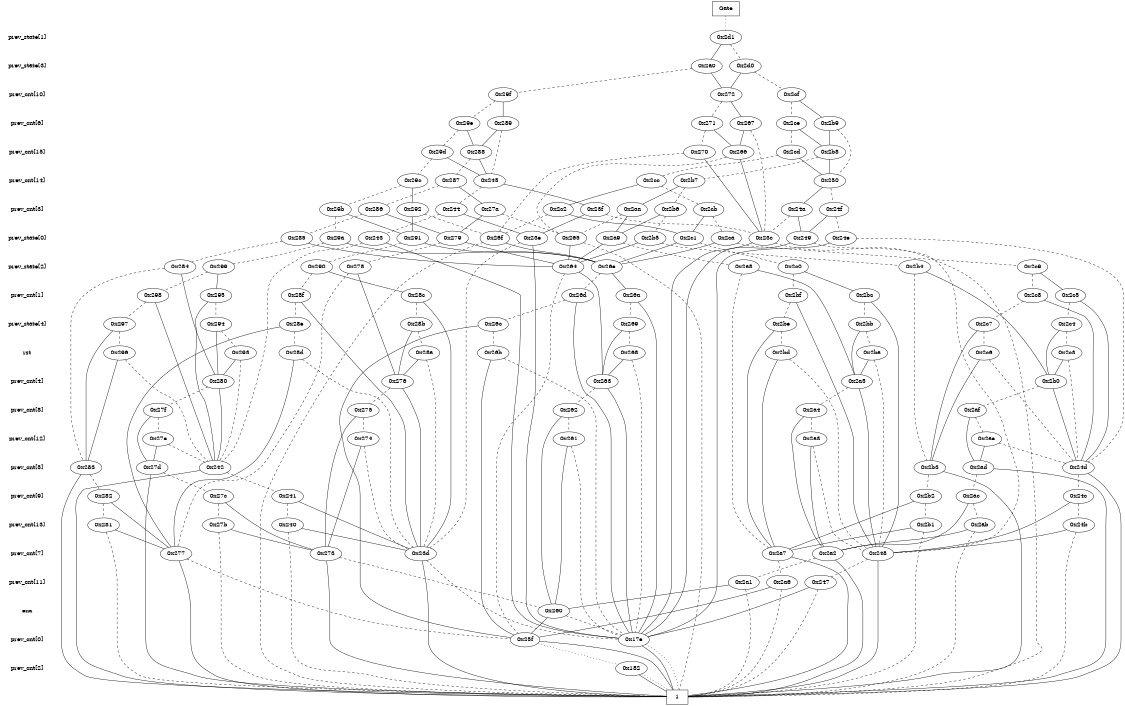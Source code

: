 digraph "DD" {
size = "7.5,10"
center = true;
edge [dir = none];
{ node [shape = plaintext];
  edge [style = invis];
  "CONST NODES" [style = invis];
" prev_state[1] " -> " prev_state[3] " -> " prev_cnt[10] " -> " prev_cnt[6] " -> " prev_cnt[15] " -> " prev_cnt[14] " -> " prev_cnt[3] " -> " prev_state[0] " -> " prev_state[2] " -> " prev_cnt[1] " -> " prev_state[4] " -> " rst " -> " prev_cnt[4] " -> " prev_cnt[8] " -> " prev_cnt[12] " -> " prev_cnt[5] " -> " prev_cnt[9] " -> " prev_cnt[13] " -> " prev_cnt[7] " -> " prev_cnt[11] " -> " ena " -> " prev_cnt[0] " -> " prev_cnt[2] " -> "CONST NODES"; 
}
{ rank = same; node [shape = box]; edge [style = invis];
"  Gate  "; }
{ rank = same; " prev_state[1] ";
"0x2d1";
}
{ rank = same; " prev_state[3] ";
"0x2d0";
"0x2a0";
}
{ rank = same; " prev_cnt[10] ";
"0x29f";
"0x272";
"0x2cf";
}
{ rank = same; " prev_cnt[6] ";
"0x289";
"0x271";
"0x2ce";
"0x2b9";
"0x267";
"0x29e";
}
{ rank = same; " prev_cnt[15] ";
"0x29d";
"0x2cd";
"0x270";
"0x288";
"0x2b8";
"0x266";
}
{ rank = same; " prev_cnt[14] ";
"0x287";
"0x250";
"0x245";
"0x2cc";
"0x2b7";
"0x29c";
}
{ rank = same; " prev_cnt[3] ";
"0x24a";
"0x2b6";
"0x29b";
"0x27a";
"0x286";
"0x23f";
"0x2aa";
"0x24f";
"0x244";
"0x2cb";
"0x292";
"0x2c2";
}
{ rank = same; " prev_state[0] ";
"0x2a9";
"0x2ca";
"0x23e";
"0x243";
"0x291";
"0x265";
"0x26f";
"0x2b5";
"0x249";
"0x279";
"0x29a";
"0x24e";
"0x23c";
"0x2c1";
"0x285";
}
{ rank = same; " prev_state[2] ";
"0x299";
"0x26e";
"0x264";
"0x290";
"0x278";
"0x2b4";
"0x2a8";
"0x2c9";
"0x284";
"0x2c0";
}
{ rank = same; " prev_cnt[1] ";
"0x295";
"0x2c5";
"0x298";
"0x2c8";
"0x26a";
"0x28c";
"0x2bc";
"0x26d";
"0x28f";
"0x2bf";
}
{ rank = same; " prev_state[4] ";
"0x297";
"0x2c4";
"0x28b";
"0x2bb";
"0x2be";
"0x294";
"0x269";
"0x26c";
"0x2c7";
"0x28e";
}
{ rank = same; " rst ";
"0x26b";
"0x268";
"0x28d";
"0x2c3";
"0x296";
"0x2ba";
"0x2bd";
"0x28a";
"0x2c6";
"0x293";
}
{ rank = same; " prev_cnt[4] ";
"0x263";
"0x280";
"0x2b0";
"0x276";
"0x2a5";
}
{ rank = same; " prev_cnt[8] ";
"0x2a4";
"0x27f";
"0x262";
"0x2af";
"0x275";
}
{ rank = same; " prev_cnt[12] ";
"0x2a3";
"0x274";
"0x27e";
"0x261";
"0x2ae";
}
{ rank = same; " prev_cnt[5] ";
"0x27d";
"0x242";
"0x283";
"0x24d";
"0x2ad";
"0x2b3";
}
{ rank = same; " prev_cnt[9] ";
"0x24c";
"0x27c";
"0x241";
"0x2ac";
"0x282";
"0x2b2";
}
{ rank = same; " prev_cnt[13] ";
"0x24b";
"0x2ab";
"0x240";
"0x27b";
"0x281";
"0x2b1";
}
{ rank = same; " prev_cnt[7] ";
"0x277";
"0x273";
"0x2a2";
"0x248";
"0x2a7";
"0x23d";
}
{ rank = same; " prev_cnt[11] ";
"0x2a1";
"0x247";
"0x2a6";
}
{ rank = same; " ena ";
"0x260";
}
{ rank = same; " prev_cnt[0] ";
"0x25f";
"0x17e";
}
{ rank = same; " prev_cnt[2] ";
"0x182";
}
{ rank = same; "CONST NODES";
{ node [shape = box]; "0x156";
}
}
"  Gate  " -> "0x2d1" [style = dotted];
"0x2d1" -> "0x2a0";
"0x2d1" -> "0x2d0" [style = dashed];
"0x2d0" -> "0x272";
"0x2d0" -> "0x2cf" [style = dashed];
"0x2a0" -> "0x272";
"0x2a0" -> "0x29f" [style = dashed];
"0x29f" -> "0x289";
"0x29f" -> "0x29e" [style = dashed];
"0x272" -> "0x267";
"0x272" -> "0x271" [style = dashed];
"0x2cf" -> "0x2b9";
"0x2cf" -> "0x2ce" [style = dashed];
"0x289" -> "0x288";
"0x289" -> "0x245" [style = dashed];
"0x271" -> "0x266";
"0x271" -> "0x270" [style = dashed];
"0x2ce" -> "0x2b8";
"0x2ce" -> "0x2cd" [style = dashed];
"0x2b9" -> "0x2b8";
"0x2b9" -> "0x250" [style = dashed];
"0x267" -> "0x266";
"0x267" -> "0x23c" [style = dashed];
"0x29e" -> "0x288";
"0x29e" -> "0x29d" [style = dashed];
"0x29d" -> "0x245";
"0x29d" -> "0x29c" [style = dashed];
"0x2cd" -> "0x250";
"0x2cd" -> "0x2cc" [style = dashed];
"0x270" -> "0x23c";
"0x270" -> "0x26f" [style = dashed];
"0x288" -> "0x245";
"0x288" -> "0x287" [style = dashed];
"0x2b8" -> "0x250";
"0x2b8" -> "0x2b7" [style = dashed];
"0x266" -> "0x23c";
"0x266" -> "0x265" [style = dashed];
"0x287" -> "0x27a";
"0x287" -> "0x286" [style = dashed];
"0x250" -> "0x24a";
"0x250" -> "0x24f" [style = dashed];
"0x245" -> "0x23f";
"0x245" -> "0x244" [style = dashed];
"0x2cc" -> "0x2c2";
"0x2cc" -> "0x2cb" [style = dashed];
"0x2b7" -> "0x2aa";
"0x2b7" -> "0x2b6" [style = dashed];
"0x29c" -> "0x292";
"0x29c" -> "0x29b" [style = dashed];
"0x24a" -> "0x249";
"0x24a" -> "0x23c" [style = dashed];
"0x2b6" -> "0x2a9";
"0x2b6" -> "0x2b5" [style = dashed];
"0x29b" -> "0x291";
"0x29b" -> "0x29a" [style = dashed];
"0x27a" -> "0x279";
"0x27a" -> "0x265" [style = dashed];
"0x286" -> "0x279";
"0x286" -> "0x285" [style = dashed];
"0x23f" -> "0x23e";
"0x23f" -> "0x23c" [style = dashed];
"0x2aa" -> "0x2a9";
"0x2aa" -> "0x265" [style = dashed];
"0x24f" -> "0x249";
"0x24f" -> "0x24e" [style = dashed];
"0x244" -> "0x23e";
"0x244" -> "0x243" [style = dashed];
"0x2cb" -> "0x2c1";
"0x2cb" -> "0x2ca" [style = dashed];
"0x292" -> "0x291";
"0x292" -> "0x26f" [style = dashed];
"0x2c2" -> "0x2c1";
"0x2c2" -> "0x26f" [style = dashed];
"0x2a9" -> "0x264";
"0x2a9" -> "0x2a8" [style = dashed];
"0x2ca" -> "0x26e";
"0x2ca" -> "0x2c9" [style = dashed];
"0x23e" -> "0x17e";
"0x23e" -> "0x23d" [style = dashed];
"0x243" -> "0x17e";
"0x243" -> "0x242" [style = dashed];
"0x291" -> "0x26e";
"0x291" -> "0x290" [style = dashed];
"0x265" -> "0x264";
"0x265" -> "0x156" [style = dashed];
"0x26f" -> "0x26e";
"0x26f" -> "0x156" [style = dashed];
"0x2b5" -> "0x264";
"0x2b5" -> "0x2b4" [style = dashed];
"0x249" -> "0x17e";
"0x249" -> "0x248" [style = dashed];
"0x279" -> "0x264";
"0x279" -> "0x278" [style = dashed];
"0x29a" -> "0x26e";
"0x29a" -> "0x299" [style = dashed];
"0x24e" -> "0x17e";
"0x24e" -> "0x24d" [style = dashed];
"0x23c" -> "0x17e";
"0x23c" -> "0x156" [style = dashed];
"0x2c1" -> "0x26e";
"0x2c1" -> "0x2c0" [style = dashed];
"0x285" -> "0x264";
"0x285" -> "0x284" [style = dashed];
"0x299" -> "0x295";
"0x299" -> "0x298" [style = dashed];
"0x26e" -> "0x26a";
"0x26e" -> "0x26d" [style = dashed];
"0x264" -> "0x263";
"0x264" -> "0x25f" [style = dashed];
"0x290" -> "0x28c";
"0x290" -> "0x28f" [style = dashed];
"0x278" -> "0x276";
"0x278" -> "0x277" [style = dashed];
"0x2b4" -> "0x2b0";
"0x2b4" -> "0x2b3" [style = dashed];
"0x2a8" -> "0x2a5";
"0x2a8" -> "0x2a7" [style = dashed];
"0x2c9" -> "0x2c5";
"0x2c9" -> "0x2c8" [style = dashed];
"0x284" -> "0x280";
"0x284" -> "0x283" [style = dashed];
"0x2c0" -> "0x2bc";
"0x2c0" -> "0x2bf" [style = dashed];
"0x295" -> "0x242";
"0x295" -> "0x294" [style = dashed];
"0x2c5" -> "0x24d";
"0x2c5" -> "0x2c4" [style = dashed];
"0x298" -> "0x242";
"0x298" -> "0x297" [style = dashed];
"0x2c8" -> "0x24d";
"0x2c8" -> "0x2c7" [style = dashed];
"0x26a" -> "0x17e";
"0x26a" -> "0x269" [style = dashed];
"0x28c" -> "0x23d";
"0x28c" -> "0x28b" [style = dashed];
"0x2bc" -> "0x248";
"0x2bc" -> "0x2bb" [style = dashed];
"0x26d" -> "0x17e";
"0x26d" -> "0x26c" [style = dashed];
"0x28f" -> "0x23d";
"0x28f" -> "0x28e" [style = dashed];
"0x2bf" -> "0x248";
"0x2bf" -> "0x2be" [style = dashed];
"0x297" -> "0x283";
"0x297" -> "0x296" [style = dashed];
"0x2c4" -> "0x2b0";
"0x2c4" -> "0x2c3" [style = dashed];
"0x28b" -> "0x276";
"0x28b" -> "0x28a" [style = dashed];
"0x2bb" -> "0x2a5";
"0x2bb" -> "0x2ba" [style = dashed];
"0x2be" -> "0x2a7";
"0x2be" -> "0x2bd" [style = dashed];
"0x294" -> "0x280";
"0x294" -> "0x293" [style = dashed];
"0x269" -> "0x263";
"0x269" -> "0x268" [style = dashed];
"0x26c" -> "0x25f";
"0x26c" -> "0x26b" [style = dashed];
"0x2c7" -> "0x2b3";
"0x2c7" -> "0x2c6" [style = dashed];
"0x28e" -> "0x277";
"0x28e" -> "0x28d" [style = dashed];
"0x26b" -> "0x25f";
"0x26b" -> "0x17e" [style = dashed];
"0x268" -> "0x263";
"0x268" -> "0x17e" [style = dashed];
"0x28d" -> "0x277";
"0x28d" -> "0x23d" [style = dashed];
"0x2c3" -> "0x2b0";
"0x2c3" -> "0x24d" [style = dashed];
"0x296" -> "0x283";
"0x296" -> "0x242" [style = dashed];
"0x2ba" -> "0x2a5";
"0x2ba" -> "0x248" [style = dashed];
"0x2bd" -> "0x2a7";
"0x2bd" -> "0x248" [style = dashed];
"0x28a" -> "0x276";
"0x28a" -> "0x23d" [style = dashed];
"0x2c6" -> "0x2b3";
"0x2c6" -> "0x24d" [style = dashed];
"0x293" -> "0x280";
"0x293" -> "0x242" [style = dashed];
"0x263" -> "0x17e";
"0x263" -> "0x262" [style = dashed];
"0x280" -> "0x242";
"0x280" -> "0x27f" [style = dashed];
"0x2b0" -> "0x24d";
"0x2b0" -> "0x2af" [style = dashed];
"0x276" -> "0x23d";
"0x276" -> "0x275" [style = dashed];
"0x2a5" -> "0x248";
"0x2a5" -> "0x2a4" [style = dashed];
"0x2a4" -> "0x2a2";
"0x2a4" -> "0x2a3" [style = dashed];
"0x27f" -> "0x27d";
"0x27f" -> "0x27e" [style = dashed];
"0x262" -> "0x260";
"0x262" -> "0x261" [style = dashed];
"0x2af" -> "0x2ad";
"0x2af" -> "0x2ae" [style = dashed];
"0x275" -> "0x273";
"0x275" -> "0x274" [style = dashed];
"0x2a3" -> "0x2a2";
"0x2a3" -> "0x248" [style = dashed];
"0x274" -> "0x273";
"0x274" -> "0x23d" [style = dashed];
"0x27e" -> "0x27d";
"0x27e" -> "0x242" [style = dashed];
"0x261" -> "0x260";
"0x261" -> "0x17e" [style = dashed];
"0x2ae" -> "0x2ad";
"0x2ae" -> "0x24d" [style = dashed];
"0x27d" -> "0x156";
"0x27d" -> "0x27c" [style = dashed];
"0x242" -> "0x156";
"0x242" -> "0x241" [style = dashed];
"0x283" -> "0x156";
"0x283" -> "0x282" [style = dashed];
"0x24d" -> "0x156";
"0x24d" -> "0x24c" [style = dashed];
"0x2ad" -> "0x156";
"0x2ad" -> "0x2ac" [style = dashed];
"0x2b3" -> "0x156";
"0x2b3" -> "0x2b2" [style = dashed];
"0x24c" -> "0x248";
"0x24c" -> "0x24b" [style = dashed];
"0x27c" -> "0x273";
"0x27c" -> "0x27b" [style = dashed];
"0x241" -> "0x23d";
"0x241" -> "0x240" [style = dashed];
"0x2ac" -> "0x2a2";
"0x2ac" -> "0x2ab" [style = dashed];
"0x282" -> "0x277";
"0x282" -> "0x281" [style = dashed];
"0x2b2" -> "0x2a7";
"0x2b2" -> "0x2b1" [style = dashed];
"0x24b" -> "0x248";
"0x24b" -> "0x156" [style = dashed];
"0x2ab" -> "0x2a2";
"0x2ab" -> "0x156" [style = dashed];
"0x240" -> "0x23d";
"0x240" -> "0x156" [style = dashed];
"0x27b" -> "0x273";
"0x27b" -> "0x156" [style = dashed];
"0x281" -> "0x277";
"0x281" -> "0x156" [style = dashed];
"0x2b1" -> "0x2a7";
"0x2b1" -> "0x156" [style = dashed];
"0x277" -> "0x156";
"0x277" -> "0x25f" [style = dashed];
"0x273" -> "0x156";
"0x273" -> "0x260" [style = dashed];
"0x2a2" -> "0x156";
"0x2a2" -> "0x2a1" [style = dashed];
"0x248" -> "0x156";
"0x248" -> "0x247" [style = dashed];
"0x2a7" -> "0x156";
"0x2a7" -> "0x2a6" [style = dashed];
"0x23d" -> "0x156";
"0x23d" -> "0x17e" [style = dashed];
"0x2a1" -> "0x260";
"0x2a1" -> "0x156" [style = dashed];
"0x247" -> "0x17e";
"0x247" -> "0x156" [style = dashed];
"0x2a6" -> "0x25f";
"0x2a6" -> "0x156" [style = dashed];
"0x260" -> "0x25f";
"0x260" -> "0x17e" [style = dashed];
"0x25f" -> "0x156";
"0x25f" -> "0x182" [style = dotted];
"0x17e" -> "0x156";
"0x17e" -> "0x156" [style = dotted];
"0x182" -> "0x156";
"0x182" -> "0x156" [style = dotted];
"0x156" [label = "1"];
}
